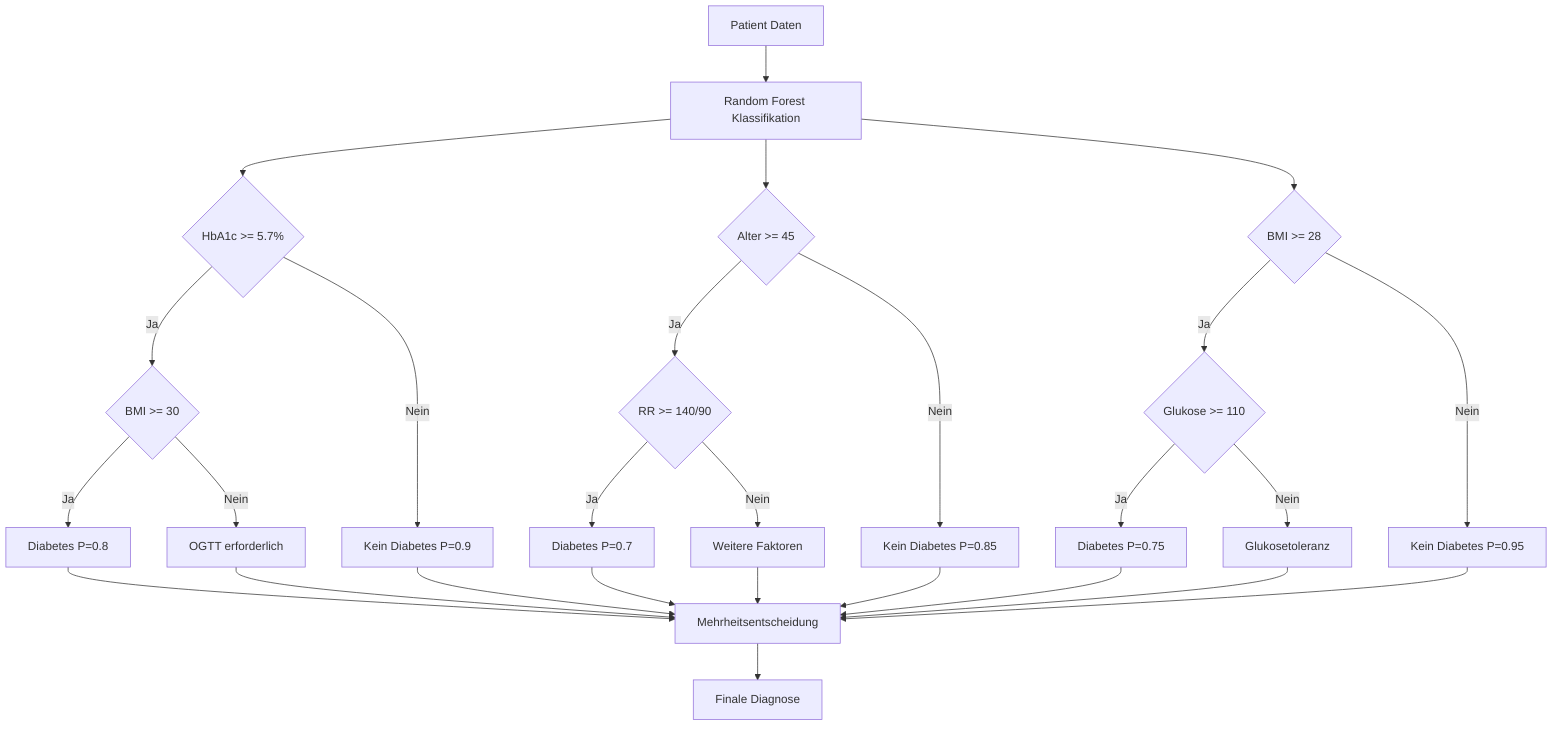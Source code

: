 flowchart TB
    Start[Patient Daten] --> Split[Random Forest Klassifikation]
    
    Split --> B1A
    Split --> B2A
    Split --> B3A

    B1A{HbA1c >= 5.7%} -->|Ja| B1B{BMI >= 30}
    B1A -->|Nein| B1E[Kein Diabetes P=0.9]
    B1B -->|Ja| B1C[Diabetes P=0.8]
    B1B -->|Nein| B1D[OGTT erforderlich]

    B2A{Alter >= 45} -->|Ja| B2B{RR >= 140/90}
    B2A -->|Nein| B2E[Kein Diabetes P=0.85]
    B2B -->|Ja| B2C[Diabetes P=0.7]
    B2B -->|Nein| B2D[Weitere Faktoren]

    B3A{BMI >= 28} -->|Ja| B3B{Glukose >= 110}
    B3A -->|Nein| B3E[Kein Diabetes P=0.95]
    B3B -->|Ja| B3C[Diabetes P=0.75]
    B3B -->|Nein| B3D[Glukosetoleranz]
    
    B1C & B1D & B1E --> Voting[Mehrheitsentscheidung]
    B2C & B2D & B2E --> Voting
    B3C & B3D & B3E --> Voting
    
    Voting --> Result[Finale Diagnose]